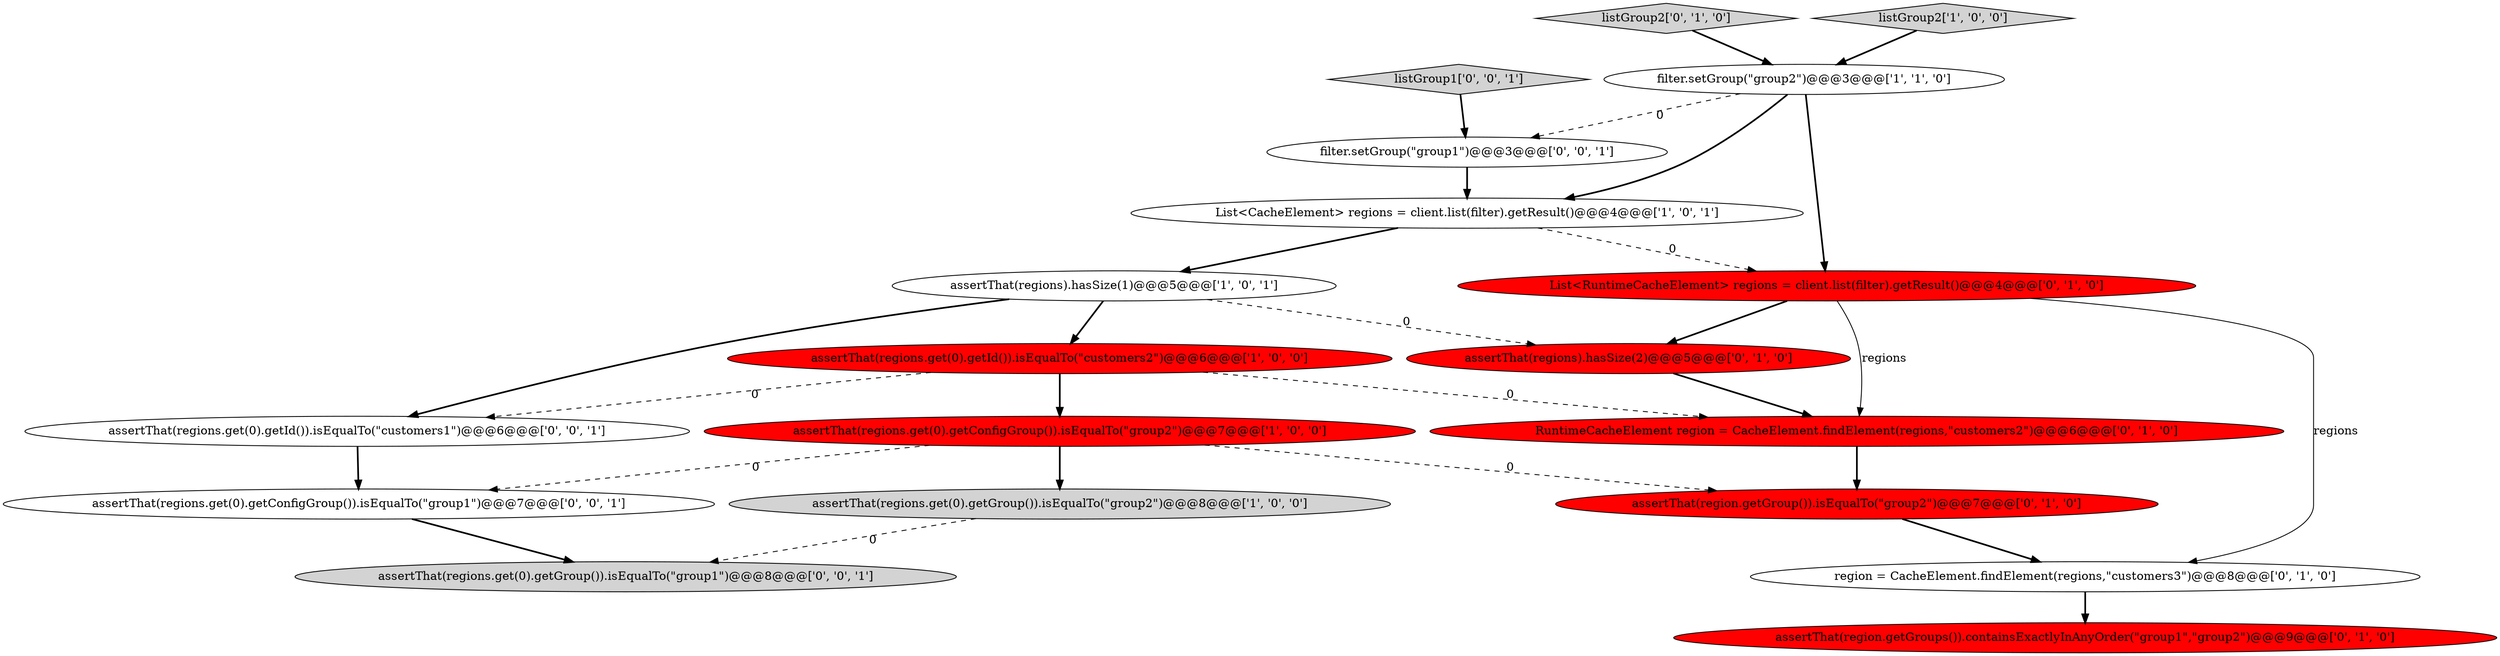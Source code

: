 digraph {
8 [style = filled, label = "assertThat(region.getGroups()).containsExactlyInAnyOrder(\"group1\",\"group2\")@@@9@@@['0', '1', '0']", fillcolor = red, shape = ellipse image = "AAA1AAABBB2BBB"];
4 [style = filled, label = "filter.setGroup(\"group2\")@@@3@@@['1', '1', '0']", fillcolor = white, shape = ellipse image = "AAA0AAABBB1BBB"];
6 [style = filled, label = "assertThat(regions.get(0).getId()).isEqualTo(\"customers2\")@@@6@@@['1', '0', '0']", fillcolor = red, shape = ellipse image = "AAA1AAABBB1BBB"];
7 [style = filled, label = "listGroup2['0', '1', '0']", fillcolor = lightgray, shape = diamond image = "AAA0AAABBB2BBB"];
18 [style = filled, label = "assertThat(regions.get(0).getId()).isEqualTo(\"customers1\")@@@6@@@['0', '0', '1']", fillcolor = white, shape = ellipse image = "AAA0AAABBB3BBB"];
17 [style = filled, label = "assertThat(regions.get(0).getGroup()).isEqualTo(\"group1\")@@@8@@@['0', '0', '1']", fillcolor = lightgray, shape = ellipse image = "AAA0AAABBB3BBB"];
11 [style = filled, label = "RuntimeCacheElement region = CacheElement.findElement(regions,\"customers2\")@@@6@@@['0', '1', '0']", fillcolor = red, shape = ellipse image = "AAA1AAABBB2BBB"];
14 [style = filled, label = "listGroup1['0', '0', '1']", fillcolor = lightgray, shape = diamond image = "AAA0AAABBB3BBB"];
13 [style = filled, label = "List<RuntimeCacheElement> regions = client.list(filter).getResult()@@@4@@@['0', '1', '0']", fillcolor = red, shape = ellipse image = "AAA1AAABBB2BBB"];
16 [style = filled, label = "filter.setGroup(\"group1\")@@@3@@@['0', '0', '1']", fillcolor = white, shape = ellipse image = "AAA0AAABBB3BBB"];
10 [style = filled, label = "assertThat(regions).hasSize(2)@@@5@@@['0', '1', '0']", fillcolor = red, shape = ellipse image = "AAA1AAABBB2BBB"];
9 [style = filled, label = "assertThat(region.getGroup()).isEqualTo(\"group2\")@@@7@@@['0', '1', '0']", fillcolor = red, shape = ellipse image = "AAA1AAABBB2BBB"];
12 [style = filled, label = "region = CacheElement.findElement(regions,\"customers3\")@@@8@@@['0', '1', '0']", fillcolor = white, shape = ellipse image = "AAA0AAABBB2BBB"];
15 [style = filled, label = "assertThat(regions.get(0).getConfigGroup()).isEqualTo(\"group1\")@@@7@@@['0', '0', '1']", fillcolor = white, shape = ellipse image = "AAA0AAABBB3BBB"];
2 [style = filled, label = "assertThat(regions).hasSize(1)@@@5@@@['1', '0', '1']", fillcolor = white, shape = ellipse image = "AAA0AAABBB1BBB"];
1 [style = filled, label = "List<CacheElement> regions = client.list(filter).getResult()@@@4@@@['1', '0', '1']", fillcolor = white, shape = ellipse image = "AAA0AAABBB1BBB"];
0 [style = filled, label = "assertThat(regions.get(0).getConfigGroup()).isEqualTo(\"group2\")@@@7@@@['1', '0', '0']", fillcolor = red, shape = ellipse image = "AAA1AAABBB1BBB"];
3 [style = filled, label = "listGroup2['1', '0', '0']", fillcolor = lightgray, shape = diamond image = "AAA0AAABBB1BBB"];
5 [style = filled, label = "assertThat(regions.get(0).getGroup()).isEqualTo(\"group2\")@@@8@@@['1', '0', '0']", fillcolor = lightgray, shape = ellipse image = "AAA0AAABBB1BBB"];
14->16 [style = bold, label=""];
13->10 [style = bold, label=""];
4->16 [style = dashed, label="0"];
2->6 [style = bold, label=""];
4->13 [style = bold, label=""];
6->11 [style = dashed, label="0"];
18->15 [style = bold, label=""];
0->15 [style = dashed, label="0"];
2->18 [style = bold, label=""];
6->0 [style = bold, label=""];
7->4 [style = bold, label=""];
11->9 [style = bold, label=""];
3->4 [style = bold, label=""];
2->10 [style = dashed, label="0"];
6->18 [style = dashed, label="0"];
1->13 [style = dashed, label="0"];
15->17 [style = bold, label=""];
5->17 [style = dashed, label="0"];
16->1 [style = bold, label=""];
12->8 [style = bold, label=""];
13->12 [style = solid, label="regions"];
1->2 [style = bold, label=""];
4->1 [style = bold, label=""];
9->12 [style = bold, label=""];
0->9 [style = dashed, label="0"];
0->5 [style = bold, label=""];
13->11 [style = solid, label="regions"];
10->11 [style = bold, label=""];
}
